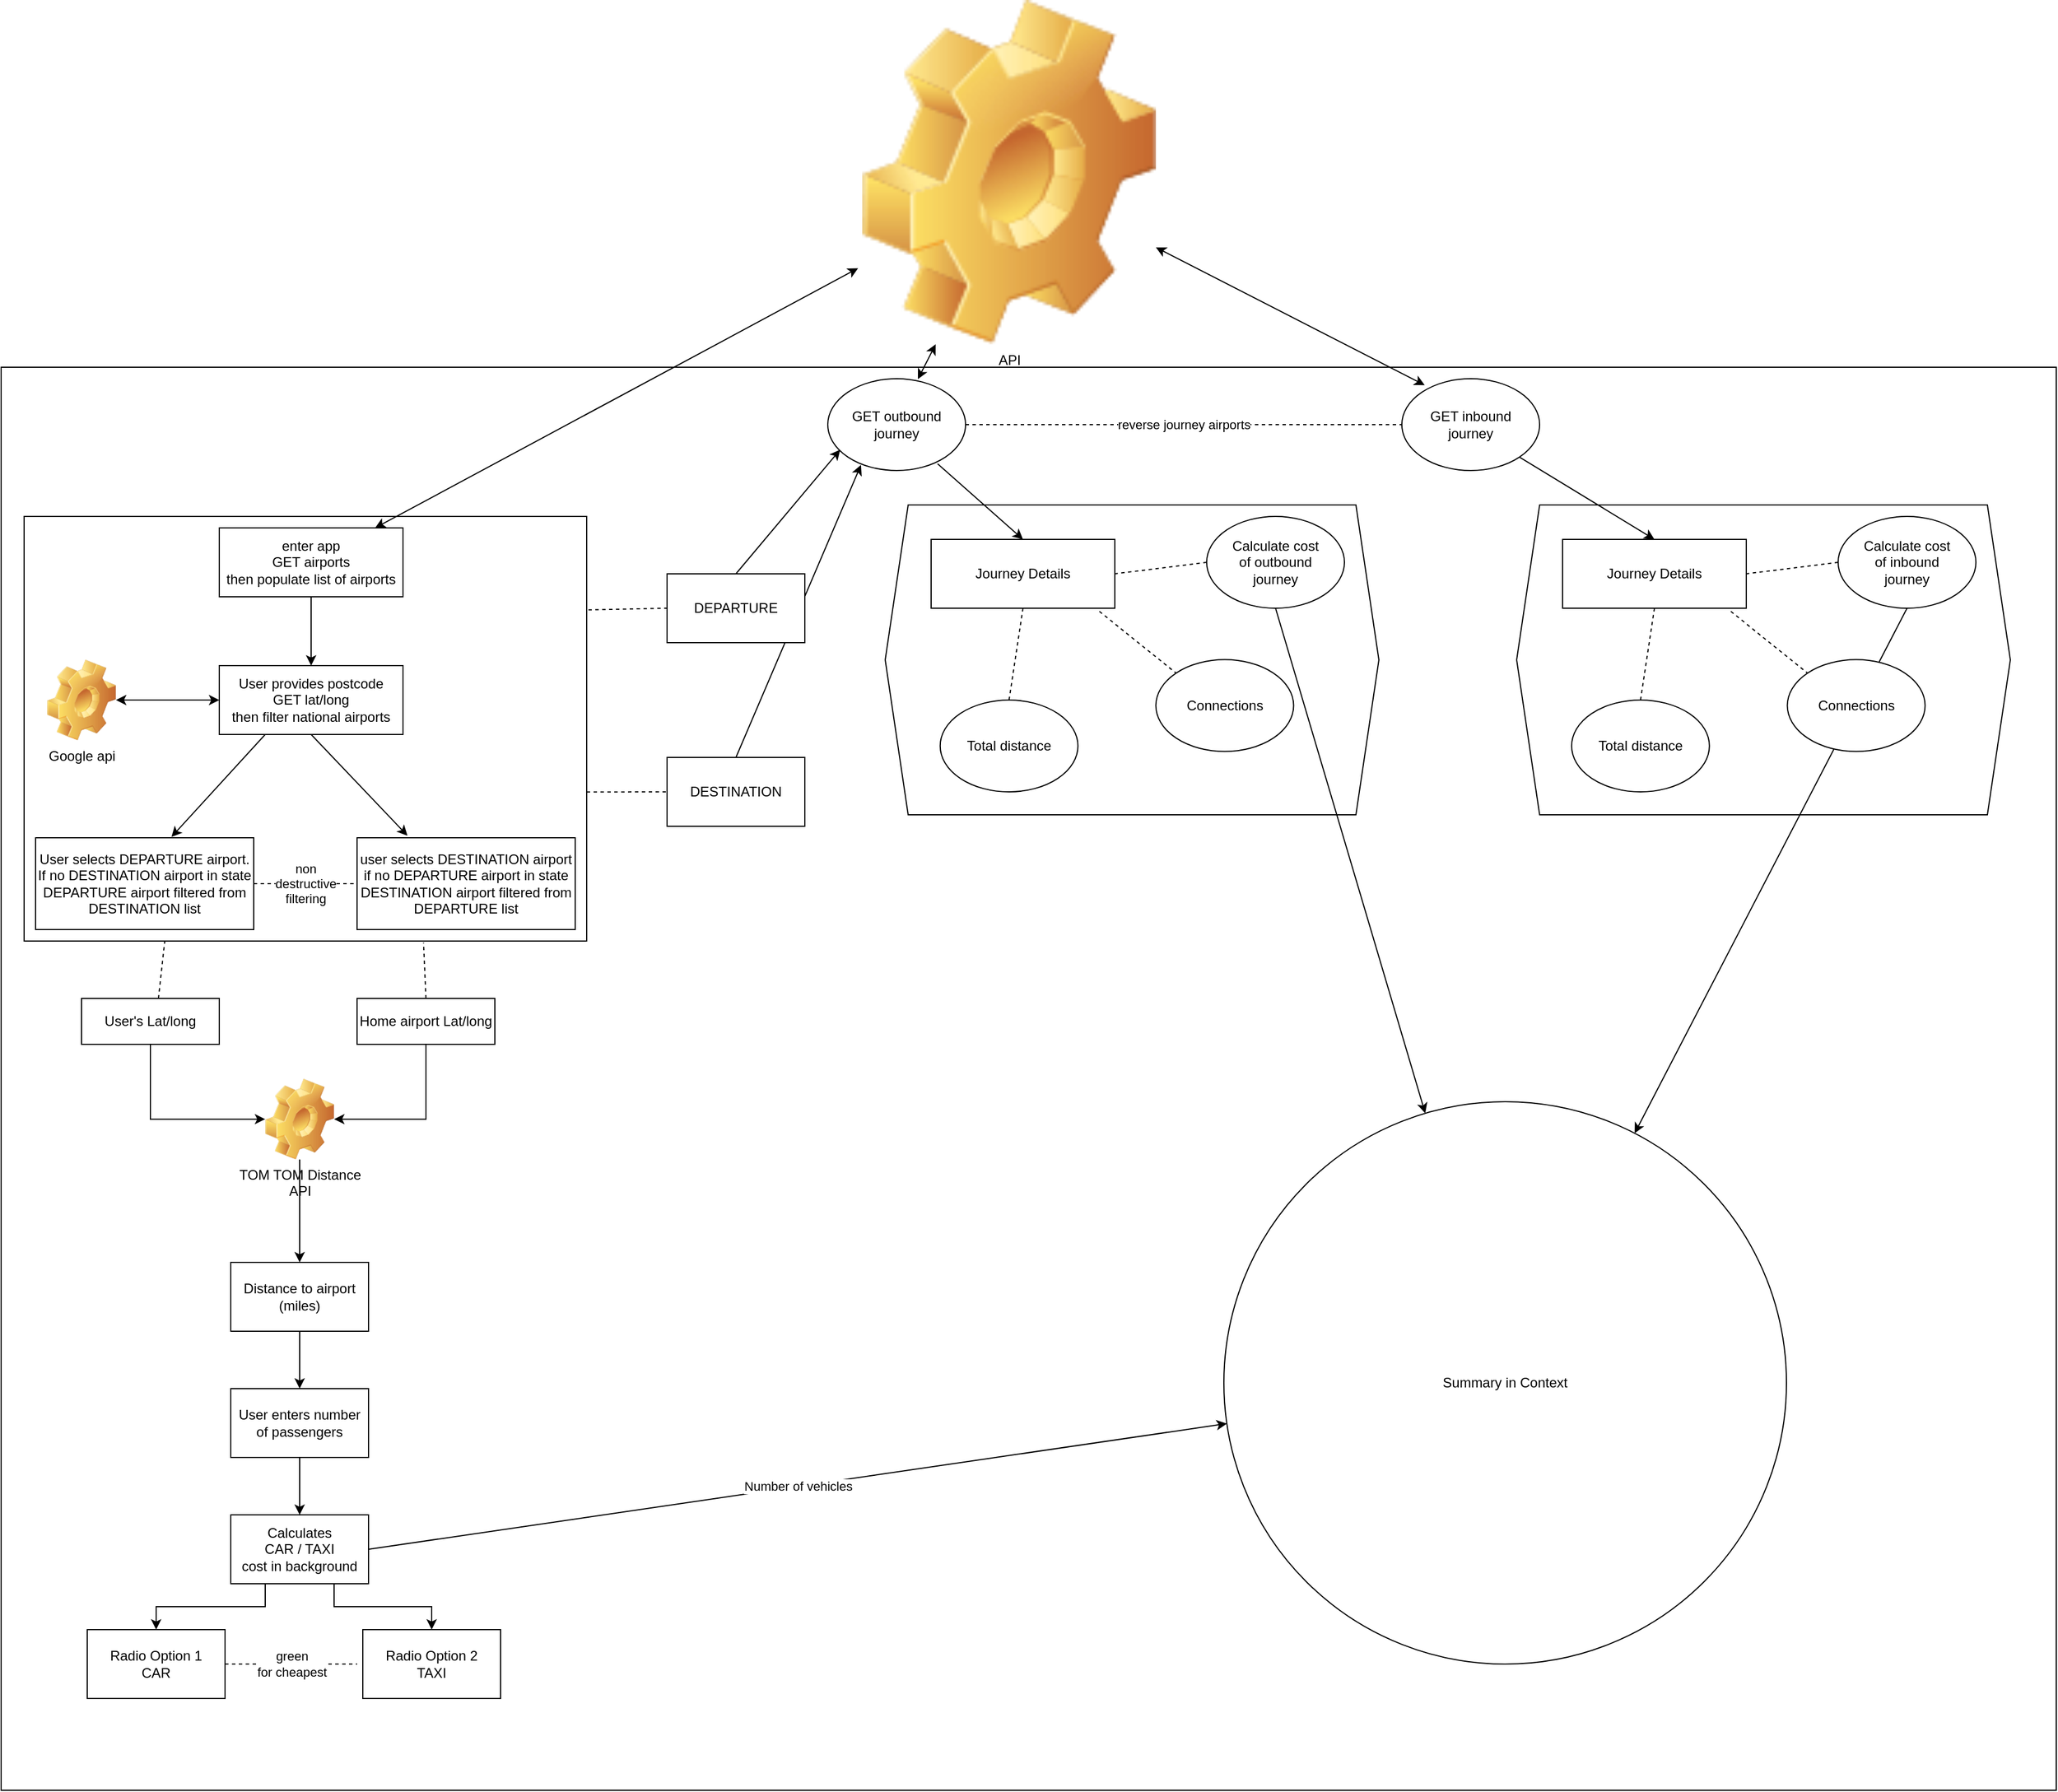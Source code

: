 <mxfile>
    <diagram id="Yh6zd7z00CnODI3mVesU" name="Page-1">
        <mxGraphModel dx="482" dy="1750" grid="1" gridSize="10" guides="1" tooltips="1" connect="1" arrows="1" fold="1" page="1" pageScale="1" pageWidth="1920" pageHeight="1200" math="0" shadow="0">
            <root>
                <mxCell id="0"/>
                <mxCell id="1" parent="0"/>
                <mxCell id="2" value="" style="rounded=0;whiteSpace=wrap;html=1;" vertex="1" parent="1">
                    <mxGeometry x="90" y="-680" width="1790" height="1240" as="geometry"/>
                </mxCell>
                <mxCell id="Duz9NZ7eolLml3cjH5N_-71" value="" style="shape=hexagon;perimeter=hexagonPerimeter2;whiteSpace=wrap;html=1;fixedSize=1;" parent="1" vertex="1">
                    <mxGeometry x="860" y="-560" width="430" height="270" as="geometry"/>
                </mxCell>
                <mxCell id="Duz9NZ7eolLml3cjH5N_-52" value="" style="endArrow=classic;html=1;rounded=0;exitX=0.5;exitY=0;exitDx=0;exitDy=0;entryX=0.241;entryY=0.939;entryDx=0;entryDy=0;entryPerimeter=0;" parent="1" source="Duz9NZ7eolLml3cjH5N_-47" target="Duz9NZ7eolLml3cjH5N_-59" edge="1">
                    <mxGeometry width="50" height="50" relative="1" as="geometry">
                        <mxPoint x="930" y="-350" as="sourcePoint"/>
                        <mxPoint x="850" y="-590" as="targetPoint"/>
                    </mxGeometry>
                </mxCell>
                <mxCell id="Duz9NZ7eolLml3cjH5N_-18" value="" style="rounded=0;whiteSpace=wrap;html=1;" parent="1" vertex="1">
                    <mxGeometry x="110" y="-550" width="490" height="370" as="geometry"/>
                </mxCell>
                <mxCell id="Duz9NZ7eolLml3cjH5N_-1" value="enter app&lt;br&gt;GET airports&lt;br&gt;then populate list of airports" style="rounded=0;whiteSpace=wrap;html=1;" parent="1" vertex="1">
                    <mxGeometry x="280" y="-540" width="160" height="60" as="geometry"/>
                </mxCell>
                <mxCell id="Duz9NZ7eolLml3cjH5N_-2" value="API" style="shape=image;html=1;verticalLabelPosition=bottom;verticalAlign=top;imageAspect=1;aspect=fixed;image=img/clipart/Gear_128x128.png" parent="1" vertex="1">
                    <mxGeometry x="840" y="-1000" width="255.75" height="300" as="geometry"/>
                </mxCell>
                <mxCell id="Duz9NZ7eolLml3cjH5N_-5" value="User provides postcode&lt;br&gt;GET lat/long&lt;br&gt;then filter national airports" style="rounded=0;whiteSpace=wrap;html=1;" parent="1" vertex="1">
                    <mxGeometry x="280" y="-420" width="160" height="60" as="geometry"/>
                </mxCell>
                <mxCell id="Duz9NZ7eolLml3cjH5N_-6" value="Google api" style="shape=image;html=1;verticalLabelPosition=bottom;verticalAlign=top;imageAspect=1;aspect=fixed;image=img/clipart/Gear_128x128.png" parent="1" vertex="1">
                    <mxGeometry x="130" y="-425.19" width="60" height="70.38" as="geometry"/>
                </mxCell>
                <mxCell id="Duz9NZ7eolLml3cjH5N_-8" value="" style="endArrow=classic;startArrow=classic;html=1;rounded=0;exitX=1;exitY=0.5;exitDx=0;exitDy=0;" parent="1" source="Duz9NZ7eolLml3cjH5N_-6" edge="1">
                    <mxGeometry width="50" height="50" relative="1" as="geometry">
                        <mxPoint x="200" y="-359.62" as="sourcePoint"/>
                        <mxPoint x="280" y="-390" as="targetPoint"/>
                    </mxGeometry>
                </mxCell>
                <mxCell id="Duz9NZ7eolLml3cjH5N_-9" value="" style="endArrow=classic;startArrow=classic;html=1;rounded=0;entryX=-0.014;entryY=0.779;entryDx=0;entryDy=0;entryPerimeter=0;" parent="1" source="Duz9NZ7eolLml3cjH5N_-1" target="Duz9NZ7eolLml3cjH5N_-2" edge="1">
                    <mxGeometry width="50" height="50" relative="1" as="geometry">
                        <mxPoint x="440" y="-540" as="sourcePoint"/>
                        <mxPoint x="490" y="-590" as="targetPoint"/>
                    </mxGeometry>
                </mxCell>
                <mxCell id="Duz9NZ7eolLml3cjH5N_-10" value="" style="endArrow=classic;html=1;rounded=0;entryX=0.5;entryY=0;entryDx=0;entryDy=0;exitX=0.5;exitY=1;exitDx=0;exitDy=0;" parent="1" source="Duz9NZ7eolLml3cjH5N_-1" target="Duz9NZ7eolLml3cjH5N_-5" edge="1">
                    <mxGeometry width="50" height="50" relative="1" as="geometry">
                        <mxPoint x="380" y="-475.19" as="sourcePoint"/>
                        <mxPoint x="330" y="-425.19" as="targetPoint"/>
                    </mxGeometry>
                </mxCell>
                <mxCell id="Duz9NZ7eolLml3cjH5N_-11" value="User selects DEPARTURE airport. &lt;br&gt;If no DESTINATION airport in state&lt;br&gt;DEPARTURE airport filtered from DESTINATION list" style="rounded=0;whiteSpace=wrap;html=1;" parent="1" vertex="1">
                    <mxGeometry x="120" y="-270" width="190" height="80" as="geometry"/>
                </mxCell>
                <mxCell id="Duz9NZ7eolLml3cjH5N_-12" value="user selects DESTINATION airport&lt;br&gt;if no DEPARTURE airport in state&lt;br&gt;DESTINATION airport filtered from DEPARTURE list" style="rounded=0;whiteSpace=wrap;html=1;" parent="1" vertex="1">
                    <mxGeometry x="400" y="-270" width="190" height="80" as="geometry"/>
                </mxCell>
                <mxCell id="Duz9NZ7eolLml3cjH5N_-13" value="" style="endArrow=classic;html=1;rounded=0;entryX=0.623;entryY=-0.009;entryDx=0;entryDy=0;entryPerimeter=0;" parent="1" target="Duz9NZ7eolLml3cjH5N_-11" edge="1">
                    <mxGeometry width="50" height="50" relative="1" as="geometry">
                        <mxPoint x="320" y="-360" as="sourcePoint"/>
                        <mxPoint x="270" y="-310" as="targetPoint"/>
                    </mxGeometry>
                </mxCell>
                <mxCell id="Duz9NZ7eolLml3cjH5N_-14" value="" style="endArrow=classic;html=1;rounded=0;exitX=0.5;exitY=1;exitDx=0;exitDy=0;entryX=0.231;entryY=-0.023;entryDx=0;entryDy=0;entryPerimeter=0;" parent="1" source="Duz9NZ7eolLml3cjH5N_-5" target="Duz9NZ7eolLml3cjH5N_-12" edge="1">
                    <mxGeometry width="50" height="50" relative="1" as="geometry">
                        <mxPoint x="420" y="-330" as="sourcePoint"/>
                        <mxPoint x="370" y="-280" as="targetPoint"/>
                    </mxGeometry>
                </mxCell>
                <mxCell id="Duz9NZ7eolLml3cjH5N_-15" value="non&lt;br&gt;destructive&lt;br&gt;filtering" style="endArrow=none;dashed=1;html=1;rounded=0;entryX=0;entryY=0.5;entryDx=0;entryDy=0;exitX=1;exitY=0.5;exitDx=0;exitDy=0;" parent="1" source="Duz9NZ7eolLml3cjH5N_-11" target="Duz9NZ7eolLml3cjH5N_-12" edge="1">
                    <mxGeometry width="50" height="50" relative="1" as="geometry">
                        <mxPoint x="310" y="-190" as="sourcePoint"/>
                        <mxPoint x="360" y="-240" as="targetPoint"/>
                    </mxGeometry>
                </mxCell>
                <mxCell id="Duz9NZ7eolLml3cjH5N_-30" style="edgeStyle=orthogonalEdgeStyle;rounded=0;orthogonalLoop=1;jettySize=auto;html=1;exitX=0.5;exitY=1;exitDx=0;exitDy=0;" parent="1" source="Duz9NZ7eolLml3cjH5N_-19" edge="1">
                    <mxGeometry relative="1" as="geometry">
                        <mxPoint x="350" y="100" as="targetPoint"/>
                    </mxGeometry>
                </mxCell>
                <mxCell id="Duz9NZ7eolLml3cjH5N_-19" value="TOM TOM Distance&lt;br&gt;API" style="shape=image;html=1;verticalLabelPosition=bottom;verticalAlign=top;imageAspect=1;aspect=fixed;image=img/clipart/Gear_128x128.png" parent="1" vertex="1">
                    <mxGeometry x="320" y="-60" width="60" height="70.38" as="geometry"/>
                </mxCell>
                <mxCell id="Duz9NZ7eolLml3cjH5N_-29" style="edgeStyle=orthogonalEdgeStyle;rounded=0;orthogonalLoop=1;jettySize=auto;html=1;exitX=0.5;exitY=1;exitDx=0;exitDy=0;entryX=0;entryY=0.5;entryDx=0;entryDy=0;" parent="1" source="Duz9NZ7eolLml3cjH5N_-21" target="Duz9NZ7eolLml3cjH5N_-19" edge="1">
                    <mxGeometry relative="1" as="geometry"/>
                </mxCell>
                <mxCell id="Duz9NZ7eolLml3cjH5N_-21" value="User's Lat/long" style="rounded=0;whiteSpace=wrap;html=1;" parent="1" vertex="1">
                    <mxGeometry x="160" y="-130" width="120" height="40" as="geometry"/>
                </mxCell>
                <mxCell id="Duz9NZ7eolLml3cjH5N_-28" style="edgeStyle=orthogonalEdgeStyle;rounded=0;orthogonalLoop=1;jettySize=auto;html=1;exitX=0.5;exitY=1;exitDx=0;exitDy=0;entryX=1;entryY=0.5;entryDx=0;entryDy=0;" parent="1" source="Duz9NZ7eolLml3cjH5N_-22" target="Duz9NZ7eolLml3cjH5N_-19" edge="1">
                    <mxGeometry relative="1" as="geometry"/>
                </mxCell>
                <mxCell id="Duz9NZ7eolLml3cjH5N_-22" value="Home airport Lat/long" style="rounded=0;whiteSpace=wrap;html=1;" parent="1" vertex="1">
                    <mxGeometry x="400" y="-130" width="120" height="40" as="geometry"/>
                </mxCell>
                <mxCell id="Duz9NZ7eolLml3cjH5N_-25" value="" style="endArrow=none;dashed=1;html=1;rounded=0;entryX=0.25;entryY=1;entryDx=0;entryDy=0;" parent="1" target="Duz9NZ7eolLml3cjH5N_-18" edge="1">
                    <mxGeometry width="50" height="50" relative="1" as="geometry">
                        <mxPoint x="227" y="-130" as="sourcePoint"/>
                        <mxPoint x="270" y="-10" as="targetPoint"/>
                    </mxGeometry>
                </mxCell>
                <mxCell id="Duz9NZ7eolLml3cjH5N_-26" value="" style="endArrow=none;dashed=1;html=1;rounded=0;entryX=0.71;entryY=1.004;entryDx=0;entryDy=0;exitX=0.5;exitY=0;exitDx=0;exitDy=0;entryPerimeter=0;" parent="1" source="Duz9NZ7eolLml3cjH5N_-22" target="Duz9NZ7eolLml3cjH5N_-18" edge="1">
                    <mxGeometry width="50" height="50" relative="1" as="geometry">
                        <mxPoint x="430" y="-140" as="sourcePoint"/>
                        <mxPoint x="410" y="-150" as="targetPoint"/>
                    </mxGeometry>
                </mxCell>
                <mxCell id="Duz9NZ7eolLml3cjH5N_-33" style="edgeStyle=orthogonalEdgeStyle;rounded=0;orthogonalLoop=1;jettySize=auto;html=1;exitX=0.5;exitY=1;exitDx=0;exitDy=0;entryX=0.5;entryY=0;entryDx=0;entryDy=0;" parent="1" source="Duz9NZ7eolLml3cjH5N_-31" target="Duz9NZ7eolLml3cjH5N_-32" edge="1">
                    <mxGeometry relative="1" as="geometry"/>
                </mxCell>
                <mxCell id="Duz9NZ7eolLml3cjH5N_-31" value="Distance to airport&lt;br&gt;(miles)" style="rounded=0;whiteSpace=wrap;html=1;" parent="1" vertex="1">
                    <mxGeometry x="290" y="100" width="120" height="60" as="geometry"/>
                </mxCell>
                <mxCell id="Duz9NZ7eolLml3cjH5N_-38" style="edgeStyle=orthogonalEdgeStyle;rounded=0;orthogonalLoop=1;jettySize=auto;html=1;exitX=0.5;exitY=1;exitDx=0;exitDy=0;entryX=0.5;entryY=0;entryDx=0;entryDy=0;" parent="1" source="Duz9NZ7eolLml3cjH5N_-32" target="Duz9NZ7eolLml3cjH5N_-36" edge="1">
                    <mxGeometry relative="1" as="geometry"/>
                </mxCell>
                <mxCell id="Duz9NZ7eolLml3cjH5N_-32" value="User enters number of passengers" style="rounded=0;whiteSpace=wrap;html=1;" parent="1" vertex="1">
                    <mxGeometry x="290" y="210" width="120" height="60" as="geometry"/>
                </mxCell>
                <mxCell id="Duz9NZ7eolLml3cjH5N_-34" value="Radio Option 1&lt;br&gt;CAR" style="rounded=0;whiteSpace=wrap;html=1;" parent="1" vertex="1">
                    <mxGeometry x="165" y="420" width="120" height="60" as="geometry"/>
                </mxCell>
                <mxCell id="Duz9NZ7eolLml3cjH5N_-35" value="Radio Option 2&lt;br&gt;TAXI" style="rounded=0;whiteSpace=wrap;html=1;" parent="1" vertex="1">
                    <mxGeometry x="405" y="420" width="120" height="60" as="geometry"/>
                </mxCell>
                <mxCell id="Duz9NZ7eolLml3cjH5N_-39" style="edgeStyle=orthogonalEdgeStyle;rounded=0;orthogonalLoop=1;jettySize=auto;html=1;exitX=0.25;exitY=1;exitDx=0;exitDy=0;" parent="1" source="Duz9NZ7eolLml3cjH5N_-36" target="Duz9NZ7eolLml3cjH5N_-34" edge="1">
                    <mxGeometry relative="1" as="geometry"/>
                </mxCell>
                <mxCell id="Duz9NZ7eolLml3cjH5N_-40" style="edgeStyle=orthogonalEdgeStyle;rounded=0;orthogonalLoop=1;jettySize=auto;html=1;exitX=0.75;exitY=1;exitDx=0;exitDy=0;entryX=0.5;entryY=0;entryDx=0;entryDy=0;" parent="1" source="Duz9NZ7eolLml3cjH5N_-36" target="Duz9NZ7eolLml3cjH5N_-35" edge="1">
                    <mxGeometry relative="1" as="geometry"/>
                </mxCell>
                <mxCell id="7" value="Number of vehicles" style="edgeStyle=none;html=1;exitX=1;exitY=0.5;exitDx=0;exitDy=0;" edge="1" parent="1" source="Duz9NZ7eolLml3cjH5N_-36" target="3">
                    <mxGeometry relative="1" as="geometry"/>
                </mxCell>
                <mxCell id="Duz9NZ7eolLml3cjH5N_-36" value="Calculates&lt;br&gt;CAR / TAXI&lt;br&gt;cost in background" style="rounded=0;whiteSpace=wrap;html=1;" parent="1" vertex="1">
                    <mxGeometry x="290" y="320" width="120" height="60" as="geometry"/>
                </mxCell>
                <mxCell id="Duz9NZ7eolLml3cjH5N_-41" value="green&lt;br&gt;for cheapest" style="endArrow=none;dashed=1;html=1;rounded=0;exitX=1;exitY=0.5;exitDx=0;exitDy=0;" parent="1" source="Duz9NZ7eolLml3cjH5N_-34" edge="1">
                    <mxGeometry width="50" height="50" relative="1" as="geometry">
                        <mxPoint x="325" y="475" as="sourcePoint"/>
                        <mxPoint x="400" y="450" as="targetPoint"/>
                    </mxGeometry>
                </mxCell>
                <mxCell id="Duz9NZ7eolLml3cjH5N_-46" value="DEPARTURE&lt;span style=&quot;color: rgba(0, 0, 0, 0); font-family: monospace; font-size: 0px; text-align: start;&quot;&gt;%3CmxGraphModel%3E%3Croot%3E%3CmxCell%20id%3D%220%22%2F%3E%3CmxCell%20id%3D%221%22%20parent%3D%220%22%2F%3E%3CmxCell%20id%3D%222%22%20value%3D%22%22%20style%3D%22rounded%3D0%3BwhiteSpace%3Dwrap%3Bhtml%3D1%3B%22%20vertex%3D%221%22%20parent%3D%221%22%3E%3CmxGeometry%20y%3D%22180%22%20width%3D%22470%22%20height%3D%22370%22%20as%3D%22geometry%22%2F%3E%3C%2FmxCell%3E%3C%2Froot%3E%3C%2FmxGraphModel%3E&lt;/span&gt;" style="rounded=0;whiteSpace=wrap;html=1;" parent="1" vertex="1">
                    <mxGeometry x="670" y="-500" width="120" height="60" as="geometry"/>
                </mxCell>
                <mxCell id="Duz9NZ7eolLml3cjH5N_-47" value="DESTINATION" style="rounded=0;whiteSpace=wrap;html=1;" parent="1" vertex="1">
                    <mxGeometry x="670" y="-340" width="120" height="60" as="geometry"/>
                </mxCell>
                <mxCell id="Duz9NZ7eolLml3cjH5N_-48" value="" style="endArrow=none;dashed=1;html=1;rounded=0;exitX=1.003;exitY=0.22;exitDx=0;exitDy=0;exitPerimeter=0;entryX=0;entryY=0.5;entryDx=0;entryDy=0;" parent="1" source="Duz9NZ7eolLml3cjH5N_-18" target="Duz9NZ7eolLml3cjH5N_-46" edge="1">
                    <mxGeometry width="50" height="50" relative="1" as="geometry">
                        <mxPoint x="620" y="-420" as="sourcePoint"/>
                        <mxPoint x="670" y="-470" as="targetPoint"/>
                    </mxGeometry>
                </mxCell>
                <mxCell id="Duz9NZ7eolLml3cjH5N_-49" value="" style="endArrow=none;dashed=1;html=1;rounded=0;exitX=1;exitY=0.649;exitDx=0;exitDy=0;exitPerimeter=0;entryX=0;entryY=0.5;entryDx=0;entryDy=0;" parent="1" source="Duz9NZ7eolLml3cjH5N_-18" target="Duz9NZ7eolLml3cjH5N_-47" edge="1">
                    <mxGeometry width="50" height="50" relative="1" as="geometry">
                        <mxPoint x="630" y="-360" as="sourcePoint"/>
                        <mxPoint x="650" y="-320" as="targetPoint"/>
                    </mxGeometry>
                </mxCell>
                <mxCell id="Duz9NZ7eolLml3cjH5N_-53" value="" style="endArrow=classic;html=1;rounded=0;exitX=0.5;exitY=0;exitDx=0;exitDy=0;entryX=0.09;entryY=0.773;entryDx=0;entryDy=0;entryPerimeter=0;" parent="1" source="Duz9NZ7eolLml3cjH5N_-46" target="Duz9NZ7eolLml3cjH5N_-59" edge="1">
                    <mxGeometry width="50" height="50" relative="1" as="geometry">
                        <mxPoint x="930" y="-350" as="sourcePoint"/>
                        <mxPoint x="830" y="-640" as="targetPoint"/>
                    </mxGeometry>
                </mxCell>
                <mxCell id="Duz9NZ7eolLml3cjH5N_-56" value="Journey Details" style="rounded=0;whiteSpace=wrap;html=1;" parent="1" vertex="1">
                    <mxGeometry x="900" y="-530" width="160" height="60" as="geometry"/>
                </mxCell>
                <mxCell id="Duz9NZ7eolLml3cjH5N_-57" value="" style="endArrow=classic;html=1;rounded=0;entryX=0.5;entryY=0;entryDx=0;entryDy=0;exitX=0.797;exitY=0.927;exitDx=0;exitDy=0;exitPerimeter=0;" parent="1" source="Duz9NZ7eolLml3cjH5N_-59" target="Duz9NZ7eolLml3cjH5N_-56" edge="1">
                    <mxGeometry width="50" height="50" relative="1" as="geometry">
                        <mxPoint x="930" y="-600" as="sourcePoint"/>
                        <mxPoint x="910" y="-550" as="targetPoint"/>
                    </mxGeometry>
                </mxCell>
                <mxCell id="Duz9NZ7eolLml3cjH5N_-59" value="GET outbound&lt;br&gt;journey" style="ellipse;whiteSpace=wrap;html=1;" parent="1" vertex="1">
                    <mxGeometry x="810" y="-670" width="120" height="80" as="geometry"/>
                </mxCell>
                <mxCell id="Duz9NZ7eolLml3cjH5N_-61" value="" style="endArrow=classic;startArrow=classic;html=1;rounded=0;entryX=0.25;entryY=1;entryDx=0;entryDy=0;exitX=0.654;exitY=0.005;exitDx=0;exitDy=0;exitPerimeter=0;" parent="1" source="Duz9NZ7eolLml3cjH5N_-59" target="Duz9NZ7eolLml3cjH5N_-2" edge="1">
                    <mxGeometry width="50" height="50" relative="1" as="geometry">
                        <mxPoint x="720" y="-630" as="sourcePoint"/>
                        <mxPoint x="770" y="-680" as="targetPoint"/>
                    </mxGeometry>
                </mxCell>
                <mxCell id="Duz9NZ7eolLml3cjH5N_-62" value="Total distance" style="ellipse;whiteSpace=wrap;html=1;" parent="1" vertex="1">
                    <mxGeometry x="907.88" y="-390" width="120" height="80" as="geometry"/>
                </mxCell>
                <mxCell id="Duz9NZ7eolLml3cjH5N_-63" value="" style="endArrow=none;dashed=1;html=1;rounded=0;entryX=0;entryY=0;entryDx=0;entryDy=0;exitX=0.916;exitY=1.046;exitDx=0;exitDy=0;exitPerimeter=0;" parent="1" source="Duz9NZ7eolLml3cjH5N_-56" target="Duz9NZ7eolLml3cjH5N_-65" edge="1">
                    <mxGeometry width="50" height="50" relative="1" as="geometry">
                        <mxPoint x="1060" y="-445" as="sourcePoint"/>
                        <mxPoint x="1110" y="-495" as="targetPoint"/>
                    </mxGeometry>
                </mxCell>
                <mxCell id="Duz9NZ7eolLml3cjH5N_-64" value="" style="endArrow=none;dashed=1;html=1;rounded=0;entryX=0.5;entryY=1;entryDx=0;entryDy=0;exitX=0.5;exitY=0;exitDx=0;exitDy=0;" parent="1" source="Duz9NZ7eolLml3cjH5N_-62" target="Duz9NZ7eolLml3cjH5N_-56" edge="1">
                    <mxGeometry width="50" height="50" relative="1" as="geometry">
                        <mxPoint x="935" y="-430" as="sourcePoint"/>
                        <mxPoint x="985" y="-480" as="targetPoint"/>
                    </mxGeometry>
                </mxCell>
                <mxCell id="Duz9NZ7eolLml3cjH5N_-65" value="Connections" style="ellipse;whiteSpace=wrap;html=1;" parent="1" vertex="1">
                    <mxGeometry x="1095.75" y="-425.19" width="120" height="80" as="geometry"/>
                </mxCell>
                <mxCell id="4" style="edgeStyle=none;html=1;exitX=0.5;exitY=1;exitDx=0;exitDy=0;" edge="1" parent="1" source="Duz9NZ7eolLml3cjH5N_-67" target="3">
                    <mxGeometry relative="1" as="geometry"/>
                </mxCell>
                <mxCell id="Duz9NZ7eolLml3cjH5N_-67" value="Calculate cost&lt;br&gt;of outbound&lt;br&gt;journey" style="ellipse;whiteSpace=wrap;html=1;" parent="1" vertex="1">
                    <mxGeometry x="1140" y="-550" width="120" height="80" as="geometry"/>
                </mxCell>
                <mxCell id="Duz9NZ7eolLml3cjH5N_-68" value="" style="endArrow=none;dashed=1;html=1;rounded=0;entryX=1;entryY=0.5;entryDx=0;entryDy=0;exitX=0;exitY=0.5;exitDx=0;exitDy=0;" parent="1" source="Duz9NZ7eolLml3cjH5N_-67" target="Duz9NZ7eolLml3cjH5N_-56" edge="1">
                    <mxGeometry width="50" height="50" relative="1" as="geometry">
                        <mxPoint x="977.88" y="-380" as="sourcePoint"/>
                        <mxPoint x="980" y="-480" as="targetPoint"/>
                    </mxGeometry>
                </mxCell>
                <mxCell id="Duz9NZ7eolLml3cjH5N_-72" value="GET inbound&lt;br&gt;journey" style="ellipse;whiteSpace=wrap;html=1;" parent="1" vertex="1">
                    <mxGeometry x="1310" y="-670" width="120" height="80" as="geometry"/>
                </mxCell>
                <mxCell id="Duz9NZ7eolLml3cjH5N_-73" value="reverse journey airports" style="endArrow=none;dashed=1;html=1;rounded=0;entryX=0;entryY=0.5;entryDx=0;entryDy=0;exitX=1;exitY=0.5;exitDx=0;exitDy=0;" parent="1" source="Duz9NZ7eolLml3cjH5N_-59" target="Duz9NZ7eolLml3cjH5N_-72" edge="1">
                    <mxGeometry width="50" height="50" relative="1" as="geometry">
                        <mxPoint x="1070" y="-520" as="sourcePoint"/>
                        <mxPoint x="1120" y="-570" as="targetPoint"/>
                    </mxGeometry>
                </mxCell>
                <mxCell id="Duz9NZ7eolLml3cjH5N_-74" value="" style="endArrow=classic;startArrow=classic;html=1;rounded=0;entryX=0.166;entryY=0.07;entryDx=0;entryDy=0;entryPerimeter=0;" parent="1" source="Duz9NZ7eolLml3cjH5N_-2" target="Duz9NZ7eolLml3cjH5N_-72" edge="1">
                    <mxGeometry width="50" height="50" relative="1" as="geometry">
                        <mxPoint x="1170" y="-520" as="sourcePoint"/>
                        <mxPoint x="1220" y="-570" as="targetPoint"/>
                    </mxGeometry>
                </mxCell>
                <mxCell id="Duz9NZ7eolLml3cjH5N_-83" value="" style="shape=hexagon;perimeter=hexagonPerimeter2;whiteSpace=wrap;html=1;fixedSize=1;" parent="1" vertex="1">
                    <mxGeometry x="1410" y="-560" width="430" height="270" as="geometry"/>
                </mxCell>
                <mxCell id="Duz9NZ7eolLml3cjH5N_-84" value="Journey Details" style="rounded=0;whiteSpace=wrap;html=1;" parent="1" vertex="1">
                    <mxGeometry x="1450" y="-530" width="160" height="60" as="geometry"/>
                </mxCell>
                <mxCell id="Duz9NZ7eolLml3cjH5N_-85" value="Total distance" style="ellipse;whiteSpace=wrap;html=1;" parent="1" vertex="1">
                    <mxGeometry x="1457.88" y="-390" width="120" height="80" as="geometry"/>
                </mxCell>
                <mxCell id="Duz9NZ7eolLml3cjH5N_-86" value="" style="endArrow=none;dashed=1;html=1;rounded=0;entryX=0;entryY=0;entryDx=0;entryDy=0;exitX=0.916;exitY=1.046;exitDx=0;exitDy=0;exitPerimeter=0;" parent="1" source="Duz9NZ7eolLml3cjH5N_-84" target="Duz9NZ7eolLml3cjH5N_-88" edge="1">
                    <mxGeometry width="50" height="50" relative="1" as="geometry">
                        <mxPoint x="1610" y="-445" as="sourcePoint"/>
                        <mxPoint x="1660" y="-495" as="targetPoint"/>
                    </mxGeometry>
                </mxCell>
                <mxCell id="Duz9NZ7eolLml3cjH5N_-87" value="" style="endArrow=none;dashed=1;html=1;rounded=0;entryX=0.5;entryY=1;entryDx=0;entryDy=0;exitX=0.5;exitY=0;exitDx=0;exitDy=0;" parent="1" source="Duz9NZ7eolLml3cjH5N_-85" target="Duz9NZ7eolLml3cjH5N_-84" edge="1">
                    <mxGeometry width="50" height="50" relative="1" as="geometry">
                        <mxPoint x="1485" y="-430" as="sourcePoint"/>
                        <mxPoint x="1535" y="-480" as="targetPoint"/>
                    </mxGeometry>
                </mxCell>
                <mxCell id="5" style="edgeStyle=none;html=1;exitX=0.5;exitY=1;exitDx=0;exitDy=0;" edge="1" parent="1" source="Duz9NZ7eolLml3cjH5N_-89" target="3">
                    <mxGeometry relative="1" as="geometry"/>
                </mxCell>
                <mxCell id="Duz9NZ7eolLml3cjH5N_-88" value="Connections" style="ellipse;whiteSpace=wrap;html=1;" parent="1" vertex="1">
                    <mxGeometry x="1645.75" y="-425.19" width="120" height="80" as="geometry"/>
                </mxCell>
                <mxCell id="Duz9NZ7eolLml3cjH5N_-89" value="Calculate cost&lt;br&gt;of inbound&lt;br&gt;journey" style="ellipse;whiteSpace=wrap;html=1;" parent="1" vertex="1">
                    <mxGeometry x="1690" y="-550" width="120" height="80" as="geometry"/>
                </mxCell>
                <mxCell id="Duz9NZ7eolLml3cjH5N_-90" value="" style="endArrow=none;dashed=1;html=1;rounded=0;entryX=1;entryY=0.5;entryDx=0;entryDy=0;exitX=0;exitY=0.5;exitDx=0;exitDy=0;" parent="1" source="Duz9NZ7eolLml3cjH5N_-89" target="Duz9NZ7eolLml3cjH5N_-84" edge="1">
                    <mxGeometry width="50" height="50" relative="1" as="geometry">
                        <mxPoint x="1527.88" y="-380" as="sourcePoint"/>
                        <mxPoint x="1530" y="-480" as="targetPoint"/>
                    </mxGeometry>
                </mxCell>
                <mxCell id="Duz9NZ7eolLml3cjH5N_-91" value="" style="endArrow=classic;html=1;rounded=0;exitX=1;exitY=1;exitDx=0;exitDy=0;entryX=0.5;entryY=0;entryDx=0;entryDy=0;" parent="1" source="Duz9NZ7eolLml3cjH5N_-72" target="Duz9NZ7eolLml3cjH5N_-84" edge="1">
                    <mxGeometry width="50" height="50" relative="1" as="geometry">
                        <mxPoint x="1250" y="-380" as="sourcePoint"/>
                        <mxPoint x="1300" y="-430" as="targetPoint"/>
                    </mxGeometry>
                </mxCell>
                <mxCell id="3" value="Summary in Context" style="ellipse;whiteSpace=wrap;html=1;aspect=fixed;" vertex="1" parent="1">
                    <mxGeometry x="1155" y="-40" width="490" height="490" as="geometry"/>
                </mxCell>
            </root>
        </mxGraphModel>
    </diagram>
</mxfile>